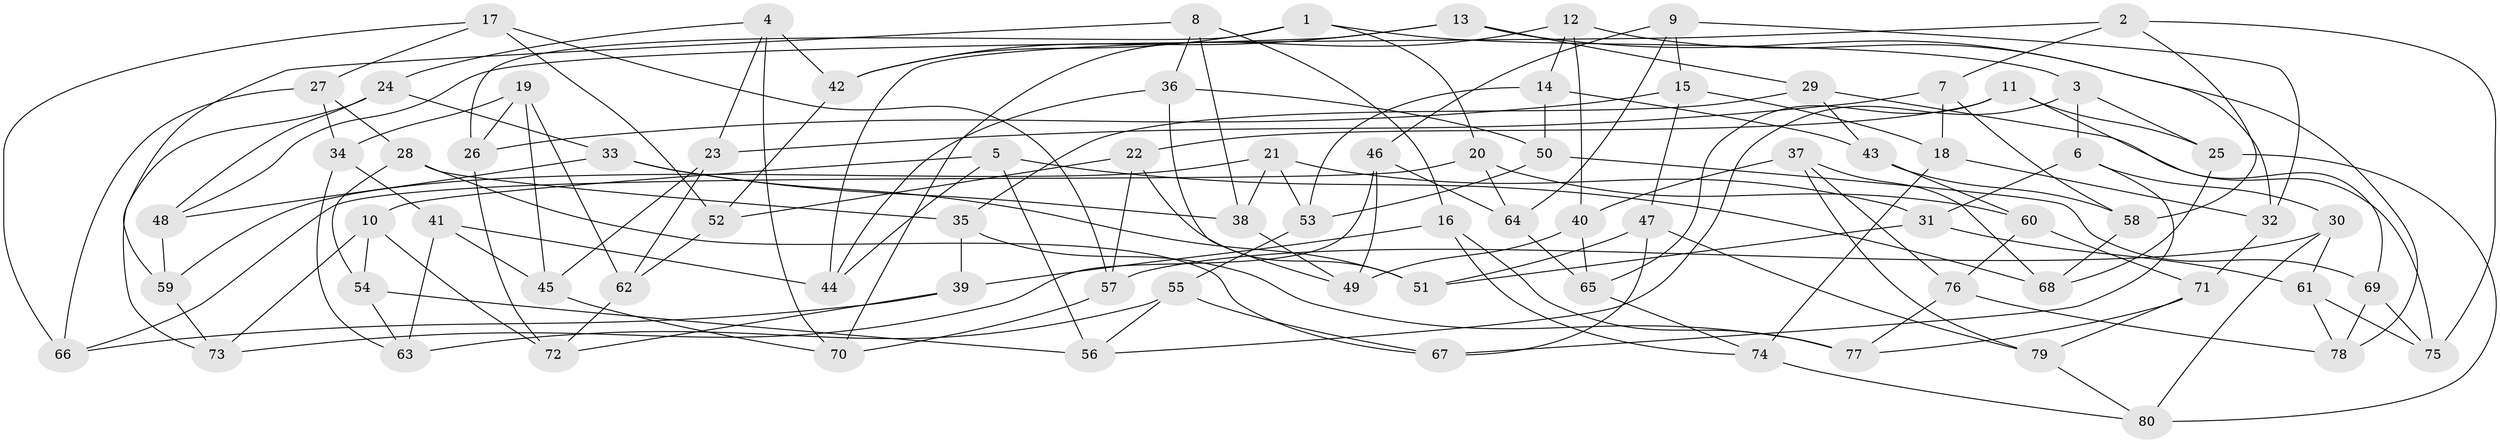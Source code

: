 // Generated by graph-tools (version 1.1) at 2025/50/03/09/25 03:50:47]
// undirected, 80 vertices, 160 edges
graph export_dot {
graph [start="1"]
  node [color=gray90,style=filled];
  1;
  2;
  3;
  4;
  5;
  6;
  7;
  8;
  9;
  10;
  11;
  12;
  13;
  14;
  15;
  16;
  17;
  18;
  19;
  20;
  21;
  22;
  23;
  24;
  25;
  26;
  27;
  28;
  29;
  30;
  31;
  32;
  33;
  34;
  35;
  36;
  37;
  38;
  39;
  40;
  41;
  42;
  43;
  44;
  45;
  46;
  47;
  48;
  49;
  50;
  51;
  52;
  53;
  54;
  55;
  56;
  57;
  58;
  59;
  60;
  61;
  62;
  63;
  64;
  65;
  66;
  67;
  68;
  69;
  70;
  71;
  72;
  73;
  74;
  75;
  76;
  77;
  78;
  79;
  80;
  1 -- 26;
  1 -- 20;
  1 -- 42;
  1 -- 3;
  2 -- 75;
  2 -- 7;
  2 -- 58;
  2 -- 48;
  3 -- 56;
  3 -- 6;
  3 -- 25;
  4 -- 24;
  4 -- 23;
  4 -- 42;
  4 -- 70;
  5 -- 56;
  5 -- 44;
  5 -- 68;
  5 -- 10;
  6 -- 30;
  6 -- 31;
  6 -- 67;
  7 -- 23;
  7 -- 18;
  7 -- 58;
  8 -- 16;
  8 -- 36;
  8 -- 38;
  8 -- 59;
  9 -- 64;
  9 -- 32;
  9 -- 46;
  9 -- 15;
  10 -- 72;
  10 -- 73;
  10 -- 54;
  11 -- 65;
  11 -- 22;
  11 -- 69;
  11 -- 25;
  12 -- 40;
  12 -- 70;
  12 -- 14;
  12 -- 32;
  13 -- 44;
  13 -- 78;
  13 -- 42;
  13 -- 29;
  14 -- 43;
  14 -- 53;
  14 -- 50;
  15 -- 26;
  15 -- 18;
  15 -- 47;
  16 -- 39;
  16 -- 74;
  16 -- 77;
  17 -- 27;
  17 -- 57;
  17 -- 52;
  17 -- 66;
  18 -- 32;
  18 -- 74;
  19 -- 26;
  19 -- 34;
  19 -- 62;
  19 -- 45;
  20 -- 60;
  20 -- 66;
  20 -- 64;
  21 -- 59;
  21 -- 38;
  21 -- 31;
  21 -- 53;
  22 -- 57;
  22 -- 52;
  22 -- 51;
  23 -- 45;
  23 -- 62;
  24 -- 48;
  24 -- 73;
  24 -- 33;
  25 -- 68;
  25 -- 80;
  26 -- 72;
  27 -- 28;
  27 -- 66;
  27 -- 34;
  28 -- 67;
  28 -- 35;
  28 -- 54;
  29 -- 75;
  29 -- 35;
  29 -- 43;
  30 -- 61;
  30 -- 80;
  30 -- 57;
  31 -- 61;
  31 -- 51;
  32 -- 71;
  33 -- 51;
  33 -- 48;
  33 -- 38;
  34 -- 41;
  34 -- 63;
  35 -- 77;
  35 -- 39;
  36 -- 44;
  36 -- 49;
  36 -- 50;
  37 -- 76;
  37 -- 68;
  37 -- 40;
  37 -- 79;
  38 -- 49;
  39 -- 72;
  39 -- 66;
  40 -- 49;
  40 -- 65;
  41 -- 44;
  41 -- 63;
  41 -- 45;
  42 -- 52;
  43 -- 58;
  43 -- 60;
  45 -- 70;
  46 -- 64;
  46 -- 49;
  46 -- 73;
  47 -- 79;
  47 -- 67;
  47 -- 51;
  48 -- 59;
  50 -- 69;
  50 -- 53;
  52 -- 62;
  53 -- 55;
  54 -- 63;
  54 -- 56;
  55 -- 63;
  55 -- 67;
  55 -- 56;
  57 -- 70;
  58 -- 68;
  59 -- 73;
  60 -- 76;
  60 -- 71;
  61 -- 78;
  61 -- 75;
  62 -- 72;
  64 -- 65;
  65 -- 74;
  69 -- 78;
  69 -- 75;
  71 -- 77;
  71 -- 79;
  74 -- 80;
  76 -- 77;
  76 -- 78;
  79 -- 80;
}
